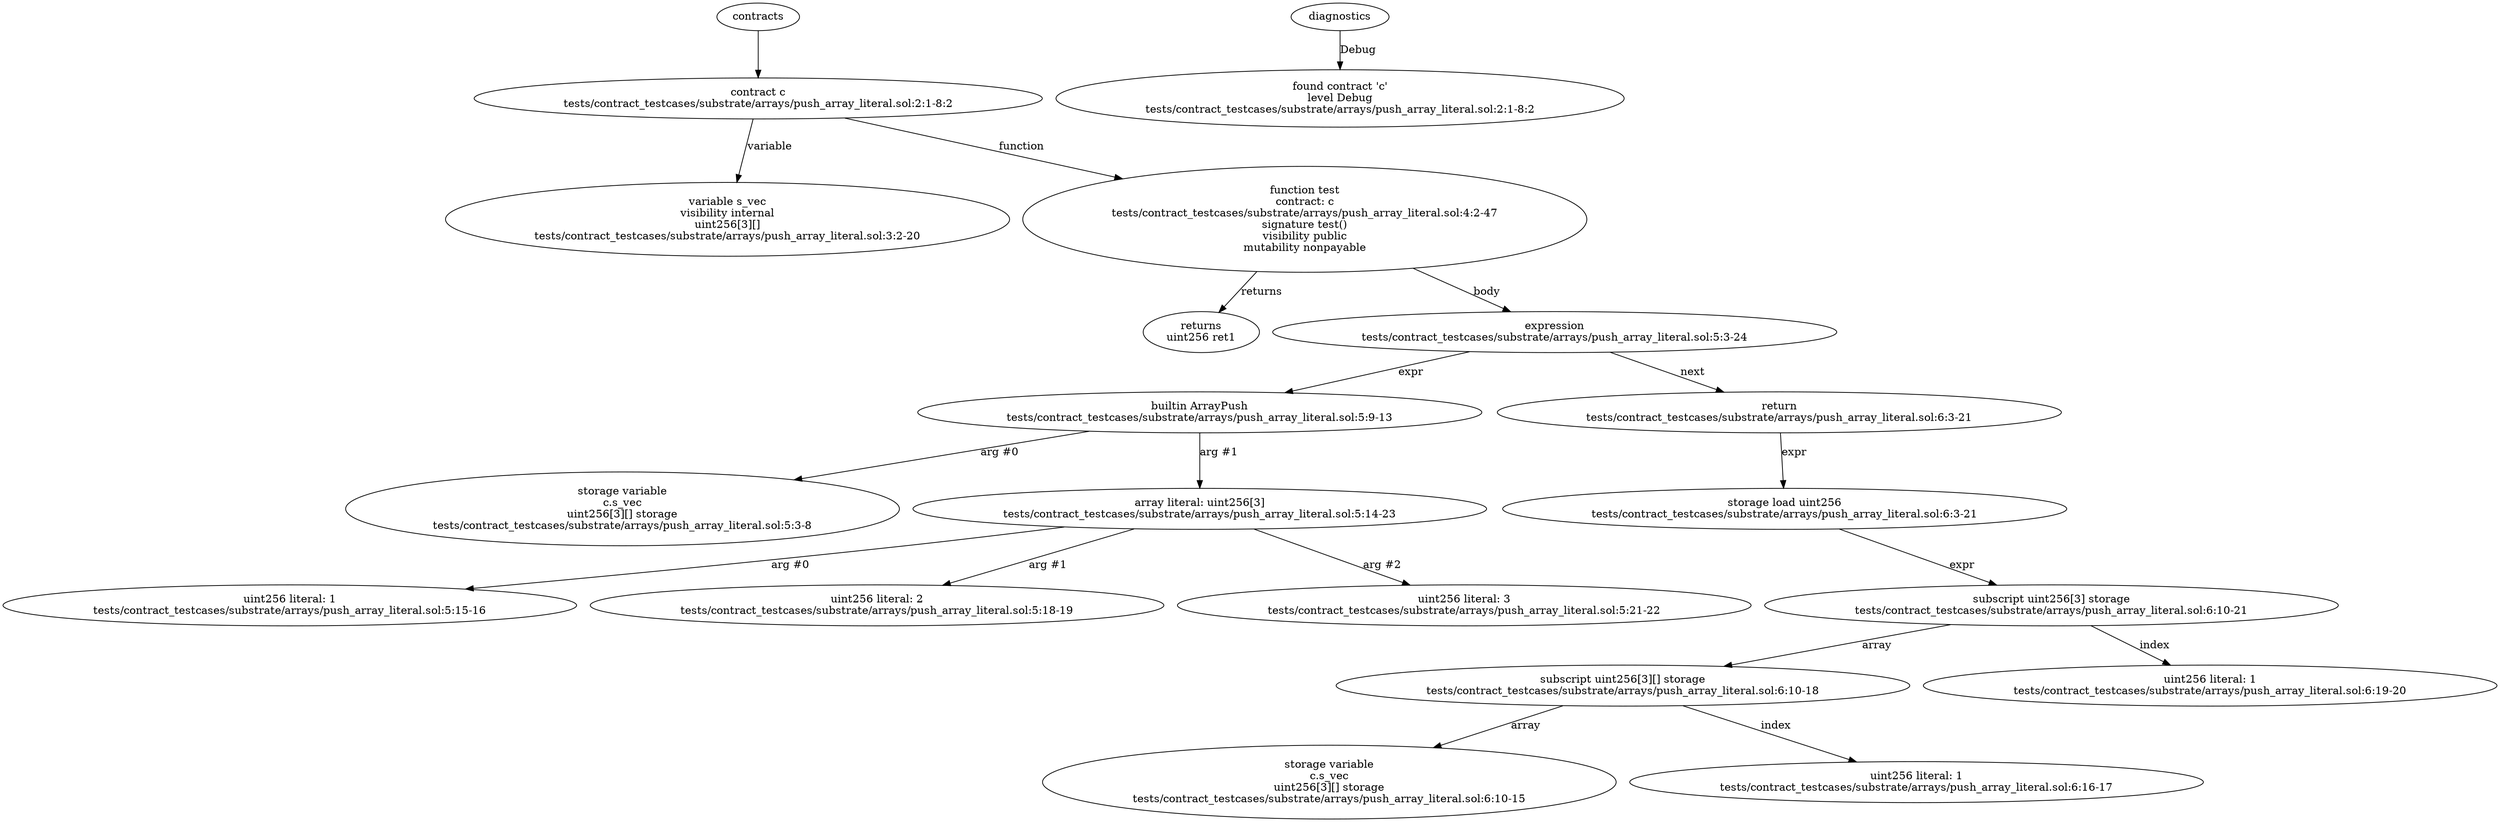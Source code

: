 strict digraph "tests/contract_testcases/substrate/arrays/push_array_literal.sol" {
	contract [label="contract c\ntests/contract_testcases/substrate/arrays/push_array_literal.sol:2:1-8:2"]
	var [label="variable s_vec\nvisibility internal\nuint256[3][]\ntests/contract_testcases/substrate/arrays/push_array_literal.sol:3:2-20"]
	test [label="function test\ncontract: c\ntests/contract_testcases/substrate/arrays/push_array_literal.sol:4:2-47\nsignature test()\nvisibility public\nmutability nonpayable"]
	returns [label="returns\nuint256 ret1"]
	expr [label="expression\ntests/contract_testcases/substrate/arrays/push_array_literal.sol:5:3-24"]
	builtins [label="builtin ArrayPush\ntests/contract_testcases/substrate/arrays/push_array_literal.sol:5:9-13"]
	storage_var [label="storage variable\nc.s_vec\nuint256[3][] storage\ntests/contract_testcases/substrate/arrays/push_array_literal.sol:5:3-8"]
	array_literal [label="array literal: uint256[3]\ntests/contract_testcases/substrate/arrays/push_array_literal.sol:5:14-23"]
	number_literal [label="uint256 literal: 1\ntests/contract_testcases/substrate/arrays/push_array_literal.sol:5:15-16"]
	number_literal_10 [label="uint256 literal: 2\ntests/contract_testcases/substrate/arrays/push_array_literal.sol:5:18-19"]
	number_literal_11 [label="uint256 literal: 3\ntests/contract_testcases/substrate/arrays/push_array_literal.sol:5:21-22"]
	return [label="return\ntests/contract_testcases/substrate/arrays/push_array_literal.sol:6:3-21"]
	storage_load [label="storage load uint256\ntests/contract_testcases/substrate/arrays/push_array_literal.sol:6:3-21"]
	subscript [label="subscript uint256[3] storage\ntests/contract_testcases/substrate/arrays/push_array_literal.sol:6:10-21"]
	subscript_15 [label="subscript uint256[3][] storage\ntests/contract_testcases/substrate/arrays/push_array_literal.sol:6:10-18"]
	storage_var_16 [label="storage variable\nc.s_vec\nuint256[3][] storage\ntests/contract_testcases/substrate/arrays/push_array_literal.sol:6:10-15"]
	number_literal_17 [label="uint256 literal: 1\ntests/contract_testcases/substrate/arrays/push_array_literal.sol:6:16-17"]
	number_literal_18 [label="uint256 literal: 1\ntests/contract_testcases/substrate/arrays/push_array_literal.sol:6:19-20"]
	diagnostic [label="found contract 'c'\nlevel Debug\ntests/contract_testcases/substrate/arrays/push_array_literal.sol:2:1-8:2"]
	contracts -> contract
	contract -> var [label="variable"]
	contract -> test [label="function"]
	test -> returns [label="returns"]
	test -> expr [label="body"]
	expr -> builtins [label="expr"]
	builtins -> storage_var [label="arg #0"]
	builtins -> array_literal [label="arg #1"]
	array_literal -> number_literal [label="arg #0"]
	array_literal -> number_literal_10 [label="arg #1"]
	array_literal -> number_literal_11 [label="arg #2"]
	expr -> return [label="next"]
	return -> storage_load [label="expr"]
	storage_load -> subscript [label="expr"]
	subscript -> subscript_15 [label="array"]
	subscript_15 -> storage_var_16 [label="array"]
	subscript_15 -> number_literal_17 [label="index"]
	subscript -> number_literal_18 [label="index"]
	diagnostics -> diagnostic [label="Debug"]
}
